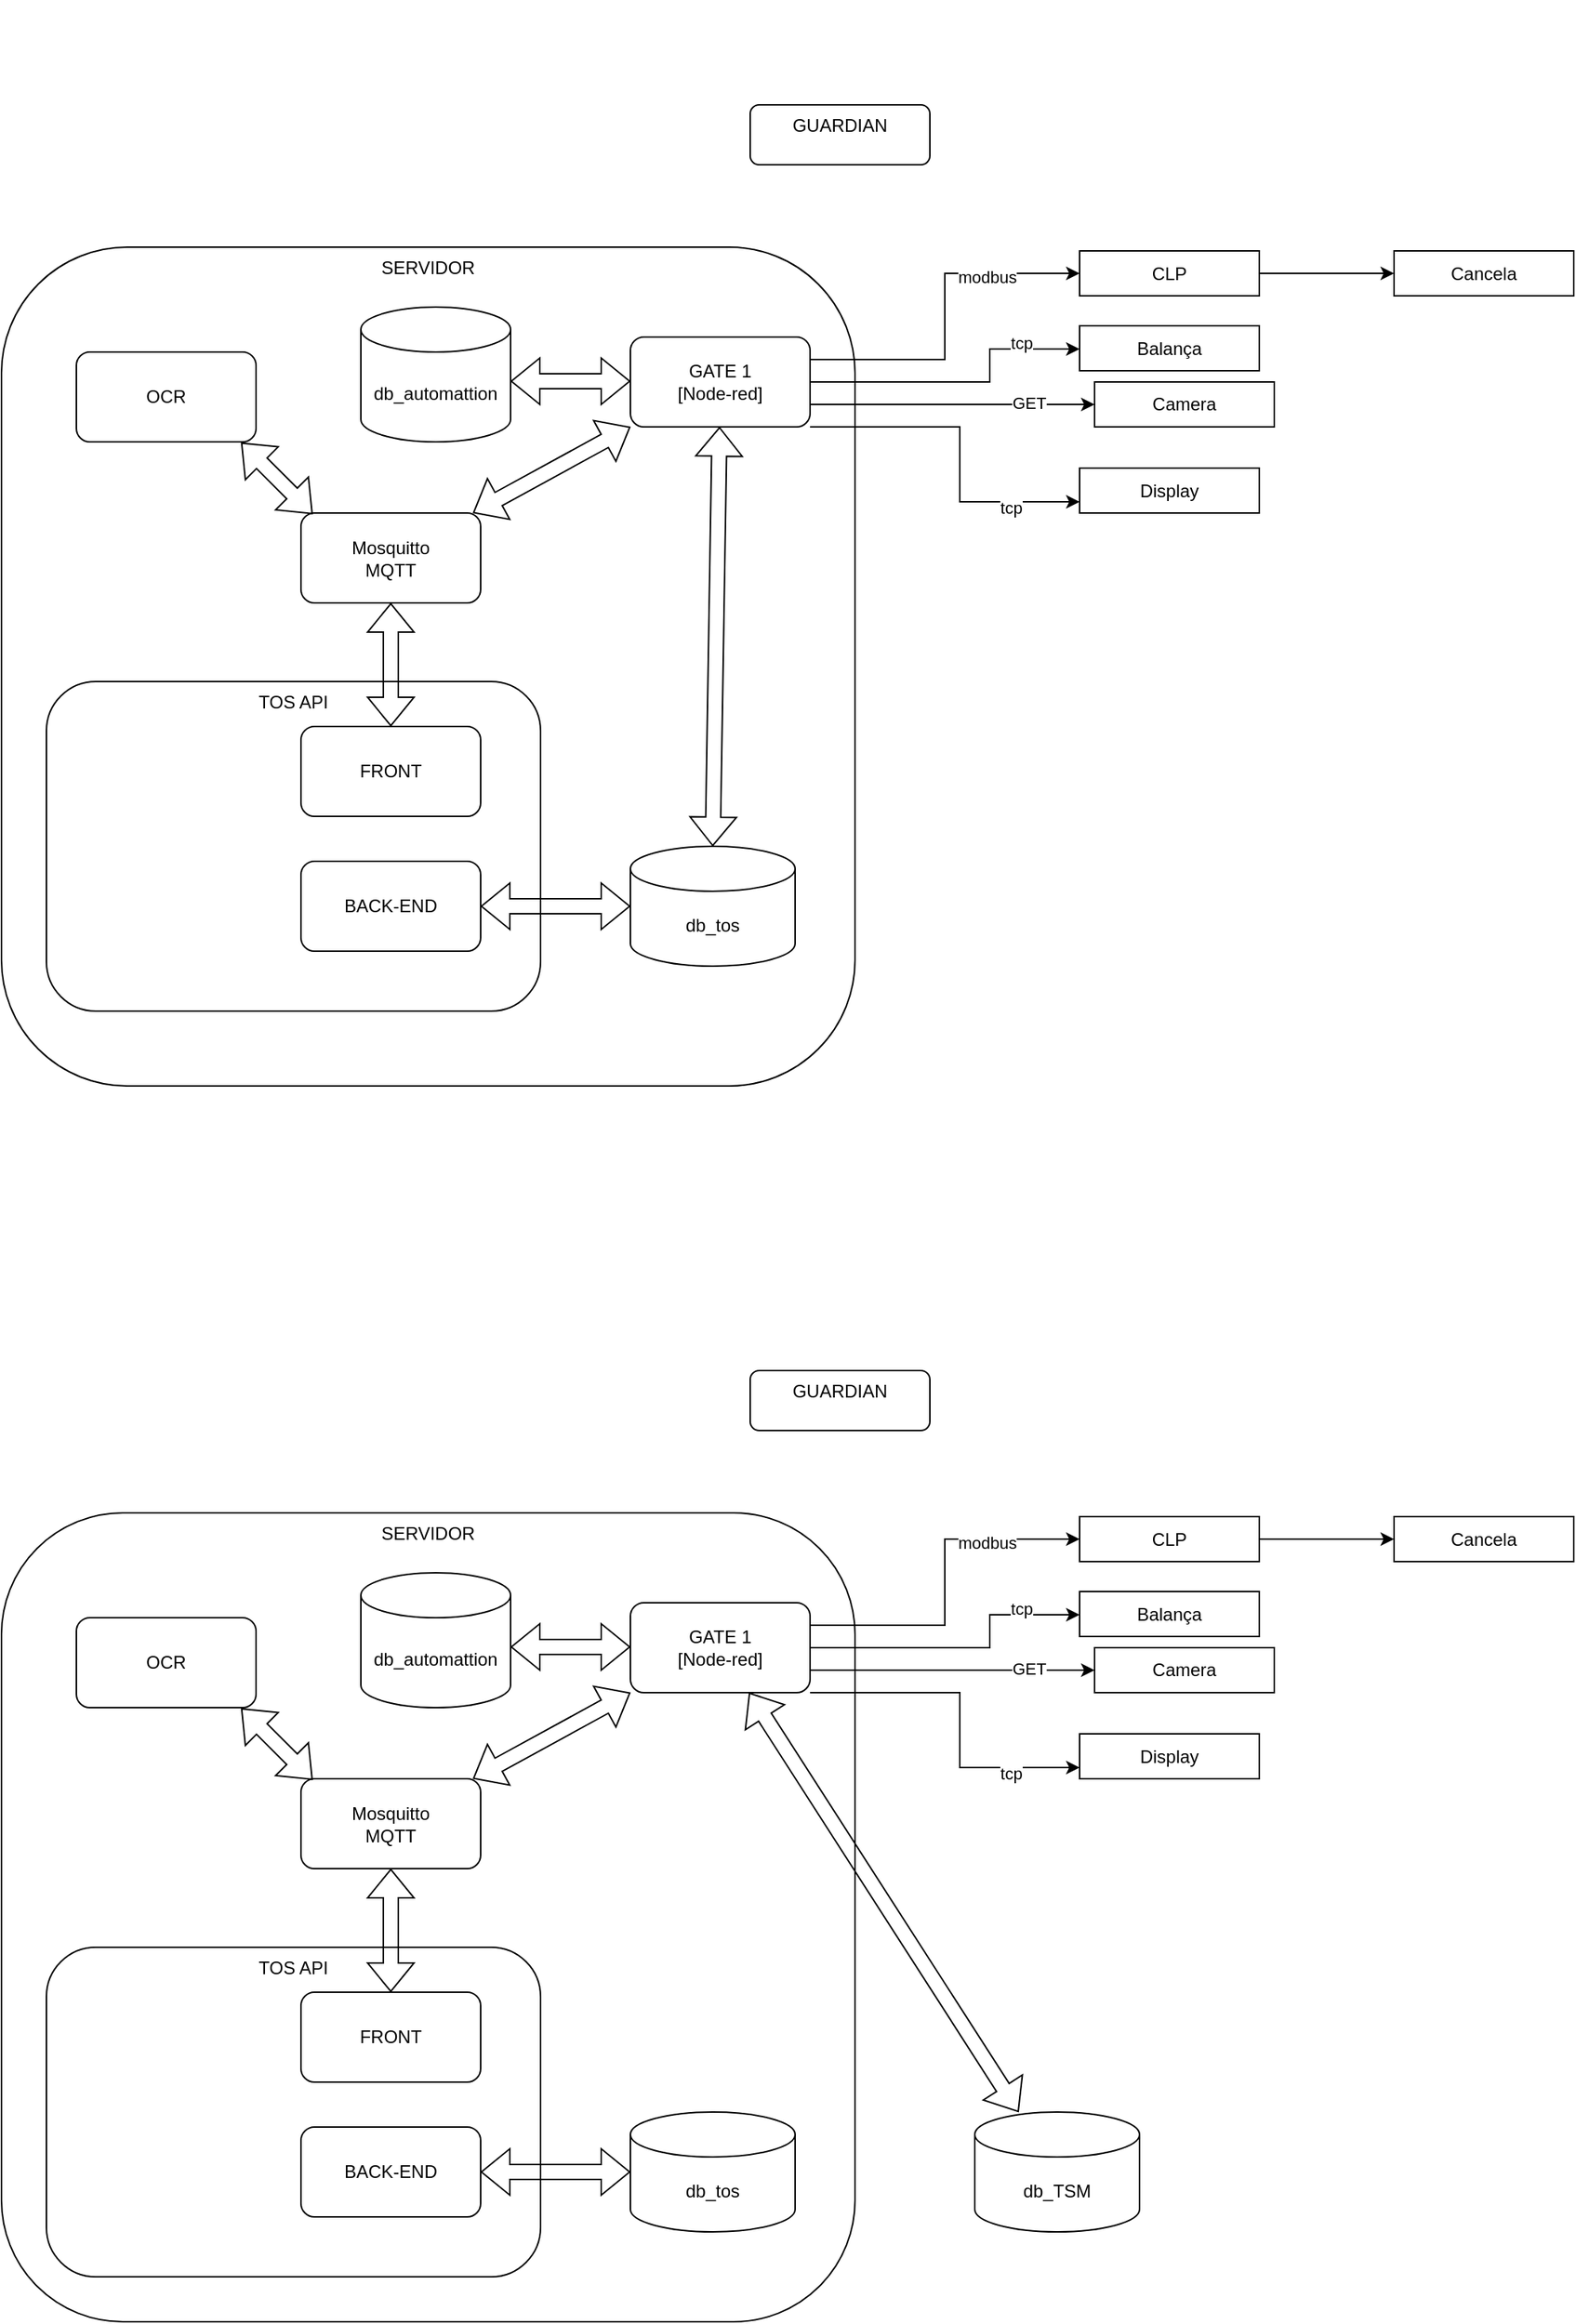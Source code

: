 <mxfile version="22.1.18" type="github">
  <diagram name="Page-1" id="b33cb84f-bf7a-9ccf-f142-242d16432e5d">
    <mxGraphModel dx="1638" dy="891" grid="1" gridSize="10" guides="1" tooltips="1" connect="1" arrows="1" fold="1" page="1" pageScale="1.5" pageWidth="1169" pageHeight="826" background="none" math="0" shadow="0">
      <root>
        <mxCell id="0" style=";html=1;" />
        <mxCell id="1" style=";html=1;" parent="0" />
        <mxCell id="yGwYDanE8HtUP1_G_n0Y-4" value="" style="shape=image;html=1;verticalAlign=top;verticalLabelPosition=bottom;labelBackgroundColor=#ffffff;imageAspect=0;aspect=fixed;image=https://cdn2.iconfinder.com/data/icons/boxicons-logos/24/bxl-django-128.png" parent="1" vertex="1">
          <mxGeometry x="380" y="55" width="70" height="70" as="geometry" />
        </mxCell>
        <mxCell id="yGwYDanE8HtUP1_G_n0Y-5" value="GUARDIAN" style="rounded=1;whiteSpace=wrap;html=1;fillColor=none;align=center;horizontal=1;verticalAlign=top;" parent="1" vertex="1">
          <mxGeometry x="700" y="125" width="120" height="40" as="geometry" />
        </mxCell>
        <mxCell id="mU2SjNAGcKGkDKGCyl06-2" value="Cancela" style="rounded=0;whiteSpace=wrap;html=1;" vertex="1" parent="1">
          <mxGeometry x="1130" y="222.5" width="120" height="30" as="geometry" />
        </mxCell>
        <mxCell id="mU2SjNAGcKGkDKGCyl06-3" value="db_automattion" style="shape=cylinder3;whiteSpace=wrap;html=1;boundedLbl=1;backgroundOutline=1;size=15;" vertex="1" parent="1">
          <mxGeometry x="440" y="260" width="100" height="90" as="geometry" />
        </mxCell>
        <mxCell id="mU2SjNAGcKGkDKGCyl06-4" value="SERVIDOR" style="rounded=1;whiteSpace=wrap;html=1;fillColor=none;align=center;verticalAlign=top;" vertex="1" parent="1">
          <mxGeometry x="200" y="220" width="570" height="560" as="geometry" />
        </mxCell>
        <mxCell id="mU2SjNAGcKGkDKGCyl06-14" style="edgeStyle=orthogonalEdgeStyle;rounded=0;orthogonalLoop=1;jettySize=auto;html=1;exitX=1;exitY=0.25;exitDx=0;exitDy=0;entryX=0;entryY=0.5;entryDx=0;entryDy=0;" edge="1" parent="1" source="mU2SjNAGcKGkDKGCyl06-5" target="mU2SjNAGcKGkDKGCyl06-9">
          <mxGeometry relative="1" as="geometry" />
        </mxCell>
        <mxCell id="mU2SjNAGcKGkDKGCyl06-18" value="modbus" style="edgeLabel;html=1;align=center;verticalAlign=middle;resizable=0;points=[];" vertex="1" connectable="0" parent="mU2SjNAGcKGkDKGCyl06-14">
          <mxGeometry x="0.475" y="-2" relative="1" as="geometry">
            <mxPoint as="offset" />
          </mxGeometry>
        </mxCell>
        <mxCell id="mU2SjNAGcKGkDKGCyl06-15" style="edgeStyle=orthogonalEdgeStyle;rounded=0;orthogonalLoop=1;jettySize=auto;html=1;exitX=1;exitY=0.5;exitDx=0;exitDy=0;" edge="1" parent="1" source="mU2SjNAGcKGkDKGCyl06-5" target="mU2SjNAGcKGkDKGCyl06-11">
          <mxGeometry relative="1" as="geometry">
            <Array as="points">
              <mxPoint x="860" y="310" />
              <mxPoint x="860" y="288" />
            </Array>
          </mxGeometry>
        </mxCell>
        <mxCell id="mU2SjNAGcKGkDKGCyl06-19" value="tcp" style="edgeLabel;html=1;align=center;verticalAlign=middle;resizable=0;points=[];" vertex="1" connectable="0" parent="mU2SjNAGcKGkDKGCyl06-15">
          <mxGeometry x="0.611" y="4" relative="1" as="geometry">
            <mxPoint as="offset" />
          </mxGeometry>
        </mxCell>
        <mxCell id="mU2SjNAGcKGkDKGCyl06-16" style="edgeStyle=orthogonalEdgeStyle;rounded=0;orthogonalLoop=1;jettySize=auto;html=1;exitX=1;exitY=0.75;exitDx=0;exitDy=0;" edge="1" parent="1" source="mU2SjNAGcKGkDKGCyl06-5" target="mU2SjNAGcKGkDKGCyl06-12">
          <mxGeometry relative="1" as="geometry">
            <Array as="points">
              <mxPoint x="870" y="325" />
              <mxPoint x="870" y="325" />
            </Array>
          </mxGeometry>
        </mxCell>
        <mxCell id="mU2SjNAGcKGkDKGCyl06-20" value="GET" style="edgeLabel;html=1;align=center;verticalAlign=middle;resizable=0;points=[];" vertex="1" connectable="0" parent="mU2SjNAGcKGkDKGCyl06-16">
          <mxGeometry x="0.53" y="1" relative="1" as="geometry">
            <mxPoint as="offset" />
          </mxGeometry>
        </mxCell>
        <mxCell id="mU2SjNAGcKGkDKGCyl06-17" style="edgeStyle=orthogonalEdgeStyle;rounded=0;orthogonalLoop=1;jettySize=auto;html=1;exitX=1;exitY=1;exitDx=0;exitDy=0;entryX=0;entryY=0.75;entryDx=0;entryDy=0;" edge="1" parent="1" source="mU2SjNAGcKGkDKGCyl06-5" target="mU2SjNAGcKGkDKGCyl06-13">
          <mxGeometry relative="1" as="geometry">
            <Array as="points">
              <mxPoint x="840" y="340" />
              <mxPoint x="840" y="390" />
            </Array>
          </mxGeometry>
        </mxCell>
        <mxCell id="mU2SjNAGcKGkDKGCyl06-21" value="tcp" style="edgeLabel;html=1;align=center;verticalAlign=middle;resizable=0;points=[];" vertex="1" connectable="0" parent="mU2SjNAGcKGkDKGCyl06-17">
          <mxGeometry x="0.597" y="-4" relative="1" as="geometry">
            <mxPoint as="offset" />
          </mxGeometry>
        </mxCell>
        <mxCell id="mU2SjNAGcKGkDKGCyl06-5" value="GATE 1&lt;br&gt;[Node-red]" style="rounded=1;whiteSpace=wrap;html=1;" vertex="1" parent="1">
          <mxGeometry x="620" y="280" width="120" height="60" as="geometry" />
        </mxCell>
        <mxCell id="mU2SjNAGcKGkDKGCyl06-7" value="" style="shape=flexArrow;endArrow=classic;startArrow=classic;html=1;rounded=0;" edge="1" parent="1">
          <mxGeometry width="100" height="100" relative="1" as="geometry">
            <mxPoint x="540" y="309.5" as="sourcePoint" />
            <mxPoint x="620" y="309.5" as="targetPoint" />
          </mxGeometry>
        </mxCell>
        <mxCell id="mU2SjNAGcKGkDKGCyl06-10" style="edgeStyle=orthogonalEdgeStyle;rounded=0;orthogonalLoop=1;jettySize=auto;html=1;" edge="1" parent="1" source="mU2SjNAGcKGkDKGCyl06-9" target="mU2SjNAGcKGkDKGCyl06-2">
          <mxGeometry relative="1" as="geometry">
            <mxPoint x="1100" y="237.5" as="targetPoint" />
          </mxGeometry>
        </mxCell>
        <mxCell id="mU2SjNAGcKGkDKGCyl06-9" value="CLP" style="rounded=0;whiteSpace=wrap;html=1;" vertex="1" parent="1">
          <mxGeometry x="920" y="222.5" width="120" height="30" as="geometry" />
        </mxCell>
        <mxCell id="mU2SjNAGcKGkDKGCyl06-11" value="Balança" style="rounded=0;whiteSpace=wrap;html=1;" vertex="1" parent="1">
          <mxGeometry x="920" y="272.5" width="120" height="30" as="geometry" />
        </mxCell>
        <mxCell id="mU2SjNAGcKGkDKGCyl06-12" value="Camera" style="rounded=0;whiteSpace=wrap;html=1;" vertex="1" parent="1">
          <mxGeometry x="930" y="310" width="120" height="30" as="geometry" />
        </mxCell>
        <mxCell id="mU2SjNAGcKGkDKGCyl06-13" value="Display" style="rounded=0;whiteSpace=wrap;html=1;" vertex="1" parent="1">
          <mxGeometry x="920" y="367.5" width="120" height="30" as="geometry" />
        </mxCell>
        <mxCell id="mU2SjNAGcKGkDKGCyl06-22" value="OCR" style="rounded=1;whiteSpace=wrap;html=1;" vertex="1" parent="1">
          <mxGeometry x="250" y="290" width="120" height="60" as="geometry" />
        </mxCell>
        <mxCell id="mU2SjNAGcKGkDKGCyl06-23" value="Mosquitto&lt;br&gt;MQTT" style="rounded=1;whiteSpace=wrap;html=1;" vertex="1" parent="1">
          <mxGeometry x="400" y="397.5" width="120" height="60" as="geometry" />
        </mxCell>
        <mxCell id="mU2SjNAGcKGkDKGCyl06-24" value="" style="shape=flexArrow;endArrow=classic;startArrow=classic;html=1;rounded=0;entryX=0;entryY=1;entryDx=0;entryDy=0;" edge="1" parent="1" source="mU2SjNAGcKGkDKGCyl06-23" target="mU2SjNAGcKGkDKGCyl06-5">
          <mxGeometry width="100" height="100" relative="1" as="geometry">
            <mxPoint x="550" y="410" as="sourcePoint" />
            <mxPoint x="630" y="330" as="targetPoint" />
          </mxGeometry>
        </mxCell>
        <mxCell id="mU2SjNAGcKGkDKGCyl06-25" value="" style="shape=flexArrow;endArrow=classic;startArrow=classic;html=1;rounded=0;exitX=0.917;exitY=1.008;exitDx=0;exitDy=0;exitPerimeter=0;entryX=0.065;entryY=0.012;entryDx=0;entryDy=0;entryPerimeter=0;" edge="1" parent="1" source="mU2SjNAGcKGkDKGCyl06-22" target="mU2SjNAGcKGkDKGCyl06-23">
          <mxGeometry width="100" height="100" relative="1" as="geometry">
            <mxPoint x="430" y="708" as="sourcePoint" />
            <mxPoint x="410" y="410" as="targetPoint" />
          </mxGeometry>
        </mxCell>
        <mxCell id="mU2SjNAGcKGkDKGCyl06-26" value="FRONT" style="rounded=1;whiteSpace=wrap;html=1;" vertex="1" parent="1">
          <mxGeometry x="400" y="540" width="120" height="60" as="geometry" />
        </mxCell>
        <mxCell id="mU2SjNAGcKGkDKGCyl06-27" value="" style="shape=flexArrow;endArrow=classic;startArrow=classic;html=1;rounded=0;entryX=0.5;entryY=1;entryDx=0;entryDy=0;exitX=0.5;exitY=0;exitDx=0;exitDy=0;" edge="1" parent="1" source="mU2SjNAGcKGkDKGCyl06-26" target="mU2SjNAGcKGkDKGCyl06-23">
          <mxGeometry width="100" height="100" relative="1" as="geometry">
            <mxPoint x="570" y="900" as="sourcePoint" />
            <mxPoint x="670" y="800" as="targetPoint" />
          </mxGeometry>
        </mxCell>
        <mxCell id="mU2SjNAGcKGkDKGCyl06-28" value="TOS API" style="rounded=1;whiteSpace=wrap;html=1;fillColor=none;align=center;verticalAlign=top;" vertex="1" parent="1">
          <mxGeometry x="230" y="510" width="330" height="220" as="geometry" />
        </mxCell>
        <mxCell id="mU2SjNAGcKGkDKGCyl06-30" value="BACK-END" style="rounded=1;whiteSpace=wrap;html=1;" vertex="1" parent="1">
          <mxGeometry x="400" y="630" width="120" height="60" as="geometry" />
        </mxCell>
        <mxCell id="mU2SjNAGcKGkDKGCyl06-31" value="db_tos" style="shape=cylinder3;whiteSpace=wrap;html=1;boundedLbl=1;backgroundOutline=1;size=15;" vertex="1" parent="1">
          <mxGeometry x="620" y="620" width="110" height="80" as="geometry" />
        </mxCell>
        <mxCell id="mU2SjNAGcKGkDKGCyl06-33" value="" style="shape=flexArrow;endArrow=classic;startArrow=classic;html=1;rounded=0;exitX=0.5;exitY=0;exitDx=0;exitDy=0;exitPerimeter=0;" edge="1" parent="1" source="mU2SjNAGcKGkDKGCyl06-31" target="mU2SjNAGcKGkDKGCyl06-5">
          <mxGeometry width="100" height="100" relative="1" as="geometry">
            <mxPoint x="679.5" y="610" as="sourcePoint" />
            <mxPoint x="679.5" y="528" as="targetPoint" />
          </mxGeometry>
        </mxCell>
        <mxCell id="mU2SjNAGcKGkDKGCyl06-34" value="" style="shape=flexArrow;endArrow=classic;startArrow=classic;html=1;rounded=0;entryX=1;entryY=0.5;entryDx=0;entryDy=0;" edge="1" parent="1" source="mU2SjNAGcKGkDKGCyl06-31" target="mU2SjNAGcKGkDKGCyl06-30">
          <mxGeometry width="100" height="100" relative="1" as="geometry">
            <mxPoint x="940" y="750" as="sourcePoint" />
            <mxPoint x="940.5" y="480" as="targetPoint" />
          </mxGeometry>
        </mxCell>
        <mxCell id="mU2SjNAGcKGkDKGCyl06-35" value="" style="shape=image;html=1;verticalAlign=top;verticalLabelPosition=bottom;labelBackgroundColor=#ffffff;imageAspect=0;aspect=fixed;image=https://cdn2.iconfinder.com/data/icons/boxicons-logos/24/bxl-django-128.png" vertex="1" parent="1">
          <mxGeometry x="380" y="900" width="70" height="70" as="geometry" />
        </mxCell>
        <mxCell id="mU2SjNAGcKGkDKGCyl06-36" value="GUARDIAN" style="rounded=1;whiteSpace=wrap;html=1;fillColor=none;align=center;horizontal=1;verticalAlign=top;" vertex="1" parent="1">
          <mxGeometry x="700" y="970" width="120" height="40" as="geometry" />
        </mxCell>
        <mxCell id="mU2SjNAGcKGkDKGCyl06-37" value="Cancela" style="rounded=0;whiteSpace=wrap;html=1;" vertex="1" parent="1">
          <mxGeometry x="1130" y="1067.5" width="120" height="30" as="geometry" />
        </mxCell>
        <mxCell id="mU2SjNAGcKGkDKGCyl06-38" value="db_automattion" style="shape=cylinder3;whiteSpace=wrap;html=1;boundedLbl=1;backgroundOutline=1;size=15;" vertex="1" parent="1">
          <mxGeometry x="440" y="1105" width="100" height="90" as="geometry" />
        </mxCell>
        <mxCell id="mU2SjNAGcKGkDKGCyl06-39" value="SERVIDOR" style="rounded=1;whiteSpace=wrap;html=1;fillColor=none;align=center;verticalAlign=top;" vertex="1" parent="1">
          <mxGeometry x="200" y="1065" width="570" height="540" as="geometry" />
        </mxCell>
        <mxCell id="mU2SjNAGcKGkDKGCyl06-40" style="edgeStyle=orthogonalEdgeStyle;rounded=0;orthogonalLoop=1;jettySize=auto;html=1;exitX=1;exitY=0.25;exitDx=0;exitDy=0;entryX=0;entryY=0.5;entryDx=0;entryDy=0;" edge="1" parent="1" source="mU2SjNAGcKGkDKGCyl06-48" target="mU2SjNAGcKGkDKGCyl06-51">
          <mxGeometry relative="1" as="geometry" />
        </mxCell>
        <mxCell id="mU2SjNAGcKGkDKGCyl06-41" value="modbus" style="edgeLabel;html=1;align=center;verticalAlign=middle;resizable=0;points=[];" vertex="1" connectable="0" parent="mU2SjNAGcKGkDKGCyl06-40">
          <mxGeometry x="0.475" y="-2" relative="1" as="geometry">
            <mxPoint as="offset" />
          </mxGeometry>
        </mxCell>
        <mxCell id="mU2SjNAGcKGkDKGCyl06-42" style="edgeStyle=orthogonalEdgeStyle;rounded=0;orthogonalLoop=1;jettySize=auto;html=1;exitX=1;exitY=0.5;exitDx=0;exitDy=0;" edge="1" parent="1" source="mU2SjNAGcKGkDKGCyl06-48" target="mU2SjNAGcKGkDKGCyl06-52">
          <mxGeometry relative="1" as="geometry">
            <Array as="points">
              <mxPoint x="860" y="1155" />
              <mxPoint x="860" y="1133" />
            </Array>
          </mxGeometry>
        </mxCell>
        <mxCell id="mU2SjNAGcKGkDKGCyl06-43" value="tcp" style="edgeLabel;html=1;align=center;verticalAlign=middle;resizable=0;points=[];" vertex="1" connectable="0" parent="mU2SjNAGcKGkDKGCyl06-42">
          <mxGeometry x="0.611" y="4" relative="1" as="geometry">
            <mxPoint as="offset" />
          </mxGeometry>
        </mxCell>
        <mxCell id="mU2SjNAGcKGkDKGCyl06-44" style="edgeStyle=orthogonalEdgeStyle;rounded=0;orthogonalLoop=1;jettySize=auto;html=1;exitX=1;exitY=0.75;exitDx=0;exitDy=0;" edge="1" parent="1" source="mU2SjNAGcKGkDKGCyl06-48" target="mU2SjNAGcKGkDKGCyl06-53">
          <mxGeometry relative="1" as="geometry">
            <Array as="points">
              <mxPoint x="870" y="1170" />
              <mxPoint x="870" y="1170" />
            </Array>
          </mxGeometry>
        </mxCell>
        <mxCell id="mU2SjNAGcKGkDKGCyl06-45" value="GET" style="edgeLabel;html=1;align=center;verticalAlign=middle;resizable=0;points=[];" vertex="1" connectable="0" parent="mU2SjNAGcKGkDKGCyl06-44">
          <mxGeometry x="0.53" y="1" relative="1" as="geometry">
            <mxPoint as="offset" />
          </mxGeometry>
        </mxCell>
        <mxCell id="mU2SjNAGcKGkDKGCyl06-46" style="edgeStyle=orthogonalEdgeStyle;rounded=0;orthogonalLoop=1;jettySize=auto;html=1;exitX=1;exitY=1;exitDx=0;exitDy=0;entryX=0;entryY=0.75;entryDx=0;entryDy=0;" edge="1" parent="1" source="mU2SjNAGcKGkDKGCyl06-48" target="mU2SjNAGcKGkDKGCyl06-54">
          <mxGeometry relative="1" as="geometry">
            <Array as="points">
              <mxPoint x="840" y="1185" />
              <mxPoint x="840" y="1235" />
            </Array>
          </mxGeometry>
        </mxCell>
        <mxCell id="mU2SjNAGcKGkDKGCyl06-47" value="tcp" style="edgeLabel;html=1;align=center;verticalAlign=middle;resizable=0;points=[];" vertex="1" connectable="0" parent="mU2SjNAGcKGkDKGCyl06-46">
          <mxGeometry x="0.597" y="-4" relative="1" as="geometry">
            <mxPoint as="offset" />
          </mxGeometry>
        </mxCell>
        <mxCell id="mU2SjNAGcKGkDKGCyl06-48" value="GATE 1&lt;br&gt;[Node-red]" style="rounded=1;whiteSpace=wrap;html=1;" vertex="1" parent="1">
          <mxGeometry x="620" y="1125" width="120" height="60" as="geometry" />
        </mxCell>
        <mxCell id="mU2SjNAGcKGkDKGCyl06-49" value="" style="shape=flexArrow;endArrow=classic;startArrow=classic;html=1;rounded=0;" edge="1" parent="1">
          <mxGeometry width="100" height="100" relative="1" as="geometry">
            <mxPoint x="540" y="1154.5" as="sourcePoint" />
            <mxPoint x="620" y="1154.5" as="targetPoint" />
          </mxGeometry>
        </mxCell>
        <mxCell id="mU2SjNAGcKGkDKGCyl06-50" style="edgeStyle=orthogonalEdgeStyle;rounded=0;orthogonalLoop=1;jettySize=auto;html=1;" edge="1" parent="1" source="mU2SjNAGcKGkDKGCyl06-51" target="mU2SjNAGcKGkDKGCyl06-37">
          <mxGeometry relative="1" as="geometry">
            <mxPoint x="1100" y="1082.5" as="targetPoint" />
          </mxGeometry>
        </mxCell>
        <mxCell id="mU2SjNAGcKGkDKGCyl06-51" value="CLP" style="rounded=0;whiteSpace=wrap;html=1;" vertex="1" parent="1">
          <mxGeometry x="920" y="1067.5" width="120" height="30" as="geometry" />
        </mxCell>
        <mxCell id="mU2SjNAGcKGkDKGCyl06-52" value="Balança" style="rounded=0;whiteSpace=wrap;html=1;" vertex="1" parent="1">
          <mxGeometry x="920" y="1117.5" width="120" height="30" as="geometry" />
        </mxCell>
        <mxCell id="mU2SjNAGcKGkDKGCyl06-53" value="Camera" style="rounded=0;whiteSpace=wrap;html=1;" vertex="1" parent="1">
          <mxGeometry x="930" y="1155" width="120" height="30" as="geometry" />
        </mxCell>
        <mxCell id="mU2SjNAGcKGkDKGCyl06-54" value="Display" style="rounded=0;whiteSpace=wrap;html=1;" vertex="1" parent="1">
          <mxGeometry x="920" y="1212.5" width="120" height="30" as="geometry" />
        </mxCell>
        <mxCell id="mU2SjNAGcKGkDKGCyl06-55" value="OCR" style="rounded=1;whiteSpace=wrap;html=1;" vertex="1" parent="1">
          <mxGeometry x="250" y="1135" width="120" height="60" as="geometry" />
        </mxCell>
        <mxCell id="mU2SjNAGcKGkDKGCyl06-56" value="Mosquitto&lt;br&gt;MQTT" style="rounded=1;whiteSpace=wrap;html=1;" vertex="1" parent="1">
          <mxGeometry x="400" y="1242.5" width="120" height="60" as="geometry" />
        </mxCell>
        <mxCell id="mU2SjNAGcKGkDKGCyl06-57" value="" style="shape=flexArrow;endArrow=classic;startArrow=classic;html=1;rounded=0;entryX=0;entryY=1;entryDx=0;entryDy=0;" edge="1" parent="1" source="mU2SjNAGcKGkDKGCyl06-56" target="mU2SjNAGcKGkDKGCyl06-48">
          <mxGeometry width="100" height="100" relative="1" as="geometry">
            <mxPoint x="550" y="1255" as="sourcePoint" />
            <mxPoint x="630" y="1175" as="targetPoint" />
          </mxGeometry>
        </mxCell>
        <mxCell id="mU2SjNAGcKGkDKGCyl06-58" value="" style="shape=flexArrow;endArrow=classic;startArrow=classic;html=1;rounded=0;exitX=0.917;exitY=1.008;exitDx=0;exitDy=0;exitPerimeter=0;entryX=0.065;entryY=0.012;entryDx=0;entryDy=0;entryPerimeter=0;" edge="1" parent="1" source="mU2SjNAGcKGkDKGCyl06-55" target="mU2SjNAGcKGkDKGCyl06-56">
          <mxGeometry width="100" height="100" relative="1" as="geometry">
            <mxPoint x="430" y="1553" as="sourcePoint" />
            <mxPoint x="410" y="1255" as="targetPoint" />
          </mxGeometry>
        </mxCell>
        <mxCell id="mU2SjNAGcKGkDKGCyl06-59" value="FRONT" style="rounded=1;whiteSpace=wrap;html=1;" vertex="1" parent="1">
          <mxGeometry x="400" y="1385" width="120" height="60" as="geometry" />
        </mxCell>
        <mxCell id="mU2SjNAGcKGkDKGCyl06-60" value="" style="shape=flexArrow;endArrow=classic;startArrow=classic;html=1;rounded=0;entryX=0.5;entryY=1;entryDx=0;entryDy=0;exitX=0.5;exitY=0;exitDx=0;exitDy=0;" edge="1" parent="1" source="mU2SjNAGcKGkDKGCyl06-59" target="mU2SjNAGcKGkDKGCyl06-56">
          <mxGeometry width="100" height="100" relative="1" as="geometry">
            <mxPoint x="570" y="1745" as="sourcePoint" />
            <mxPoint x="670" y="1645" as="targetPoint" />
          </mxGeometry>
        </mxCell>
        <mxCell id="mU2SjNAGcKGkDKGCyl06-61" value="TOS API" style="rounded=1;whiteSpace=wrap;html=1;fillColor=none;align=center;verticalAlign=top;" vertex="1" parent="1">
          <mxGeometry x="230" y="1355" width="330" height="220" as="geometry" />
        </mxCell>
        <mxCell id="mU2SjNAGcKGkDKGCyl06-62" value="BACK-END" style="rounded=1;whiteSpace=wrap;html=1;" vertex="1" parent="1">
          <mxGeometry x="400" y="1475" width="120" height="60" as="geometry" />
        </mxCell>
        <mxCell id="mU2SjNAGcKGkDKGCyl06-63" value="db_tos" style="shape=cylinder3;whiteSpace=wrap;html=1;boundedLbl=1;backgroundOutline=1;size=15;" vertex="1" parent="1">
          <mxGeometry x="620" y="1465" width="110" height="80" as="geometry" />
        </mxCell>
        <mxCell id="mU2SjNAGcKGkDKGCyl06-64" value="" style="shape=flexArrow;endArrow=classic;startArrow=classic;html=1;rounded=0;" edge="1" parent="1" source="mU2SjNAGcKGkDKGCyl06-66" target="mU2SjNAGcKGkDKGCyl06-48">
          <mxGeometry width="100" height="100" relative="1" as="geometry">
            <mxPoint x="679.5" y="1455" as="sourcePoint" />
            <mxPoint x="679.5" y="1373" as="targetPoint" />
          </mxGeometry>
        </mxCell>
        <mxCell id="mU2SjNAGcKGkDKGCyl06-65" value="" style="shape=flexArrow;endArrow=classic;startArrow=classic;html=1;rounded=0;entryX=1;entryY=0.5;entryDx=0;entryDy=0;" edge="1" parent="1" source="mU2SjNAGcKGkDKGCyl06-63" target="mU2SjNAGcKGkDKGCyl06-62">
          <mxGeometry width="100" height="100" relative="1" as="geometry">
            <mxPoint x="940" y="1595" as="sourcePoint" />
            <mxPoint x="940.5" y="1325" as="targetPoint" />
          </mxGeometry>
        </mxCell>
        <mxCell id="mU2SjNAGcKGkDKGCyl06-66" value="db_TSM" style="shape=cylinder3;whiteSpace=wrap;html=1;boundedLbl=1;backgroundOutline=1;size=15;" vertex="1" parent="1">
          <mxGeometry x="850" y="1465" width="110" height="80" as="geometry" />
        </mxCell>
      </root>
    </mxGraphModel>
  </diagram>
</mxfile>

